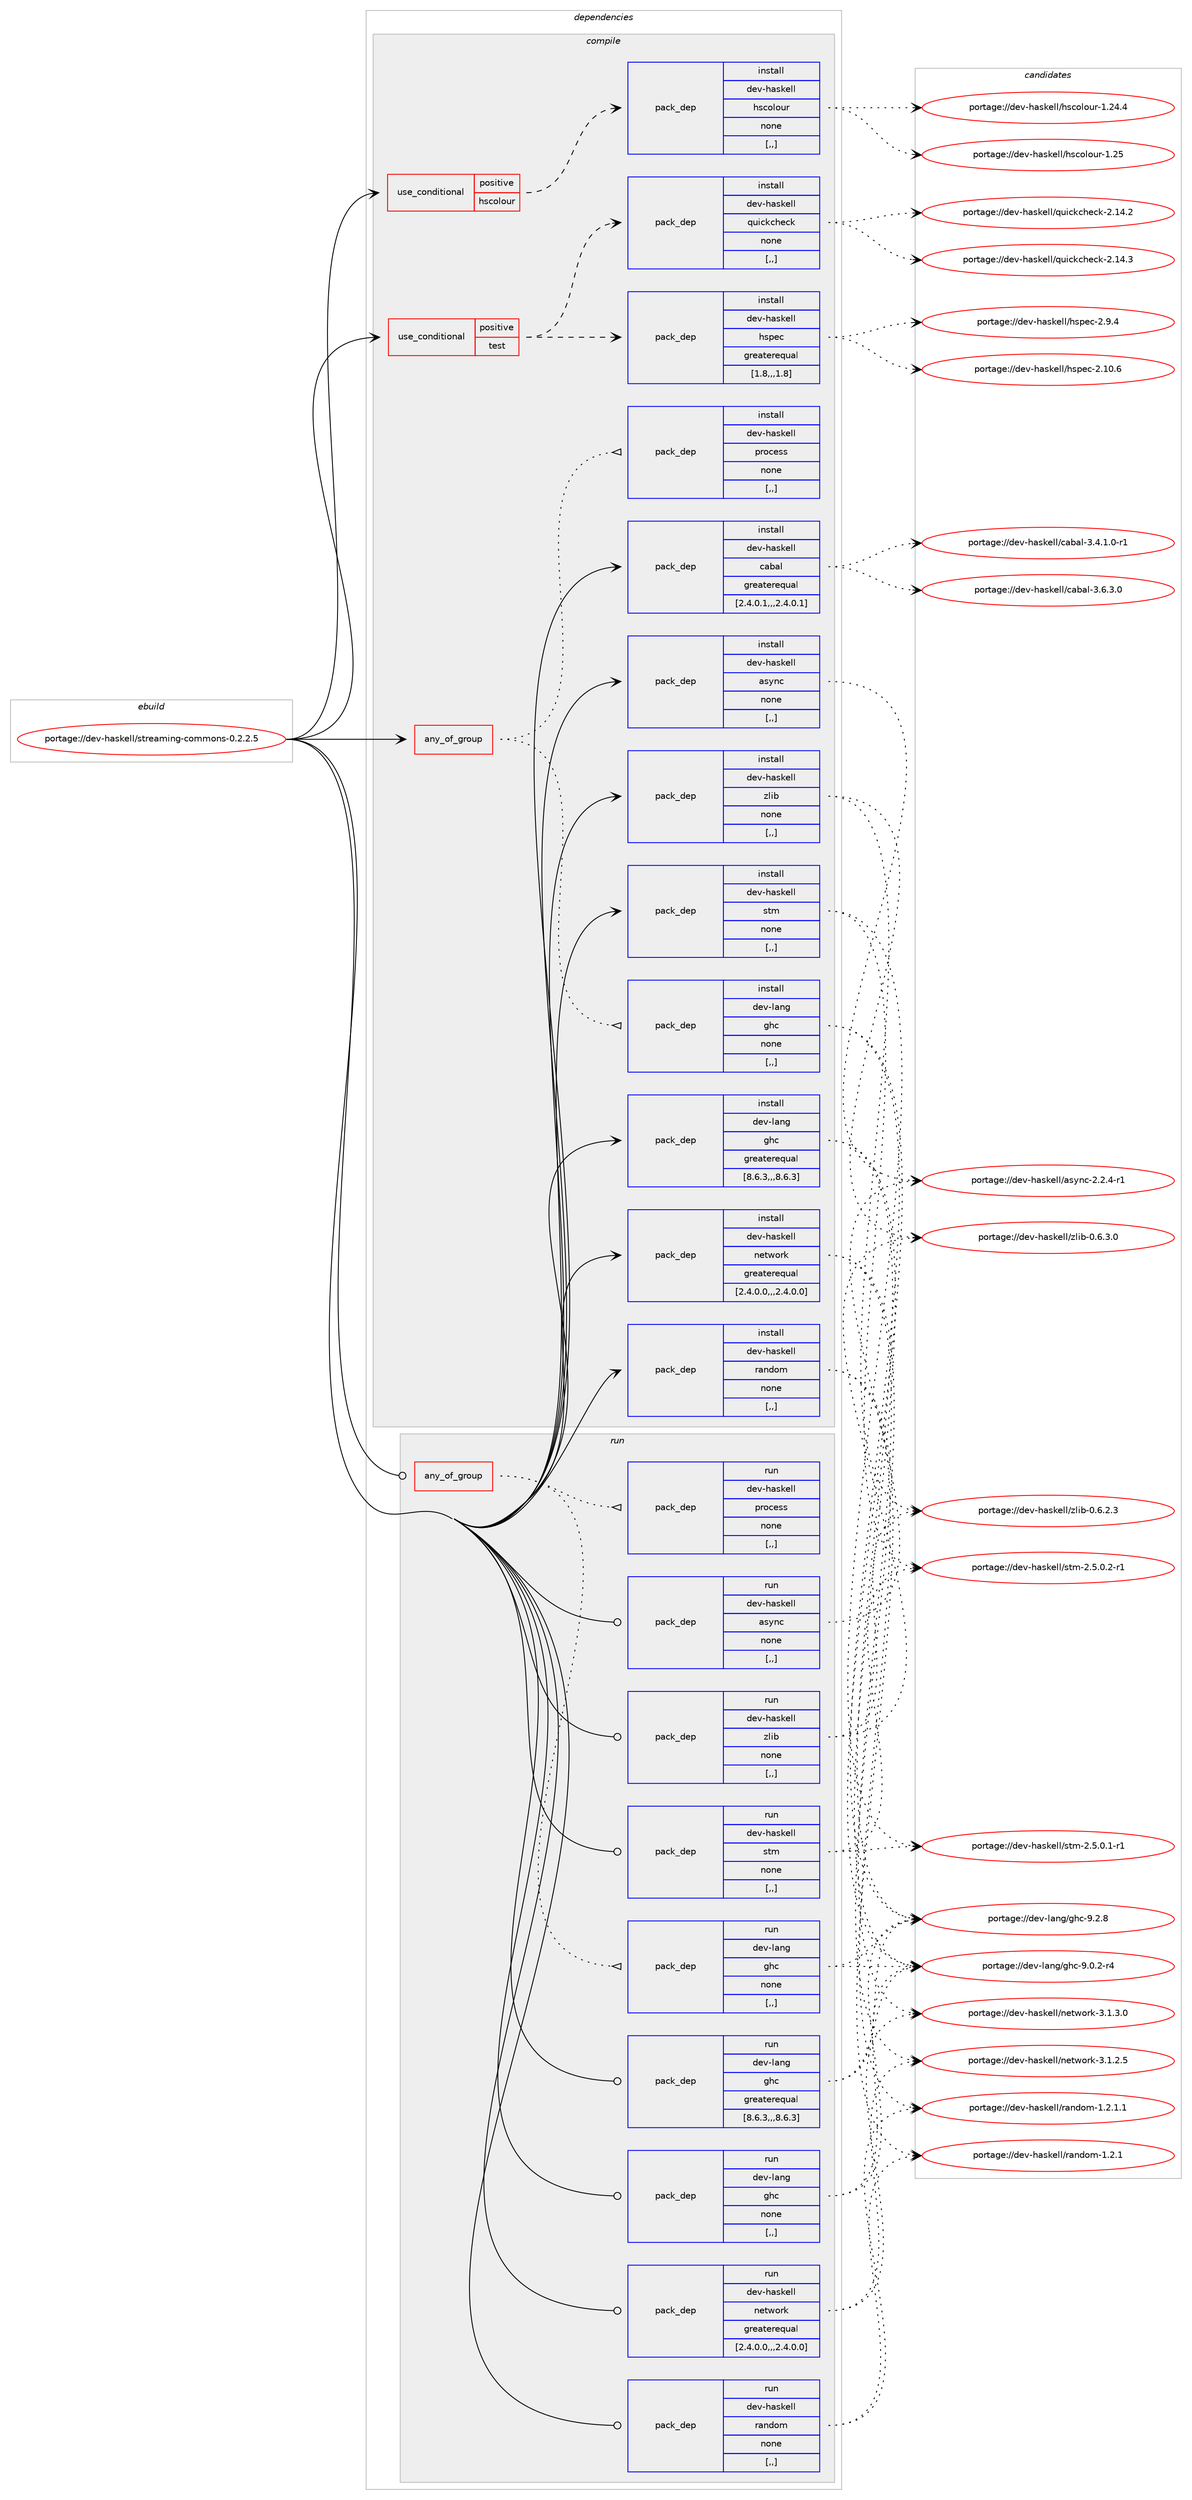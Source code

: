 digraph prolog {

# *************
# Graph options
# *************

newrank=true;
concentrate=true;
compound=true;
graph [rankdir=LR,fontname=Helvetica,fontsize=10,ranksep=1.5];#, ranksep=2.5, nodesep=0.2];
edge  [arrowhead=vee];
node  [fontname=Helvetica,fontsize=10];

# **********
# The ebuild
# **********

subgraph cluster_leftcol {
color=gray;
label=<<i>ebuild</i>>;
id [label="portage://dev-haskell/streaming-commons-0.2.2.5", color=red, width=4, href="../dev-haskell/streaming-commons-0.2.2.5.svg"];
}

# ****************
# The dependencies
# ****************

subgraph cluster_midcol {
color=gray;
label=<<i>dependencies</i>>;
subgraph cluster_compile {
fillcolor="#eeeeee";
style=filled;
label=<<i>compile</i>>;
subgraph any914 {
dependency88418 [label=<<TABLE BORDER="0" CELLBORDER="1" CELLSPACING="0" CELLPADDING="4"><TR><TD CELLPADDING="10">any_of_group</TD></TR></TABLE>>, shape=none, color=red];subgraph pack66349 {
dependency88419 [label=<<TABLE BORDER="0" CELLBORDER="1" CELLSPACING="0" CELLPADDING="4" WIDTH="220"><TR><TD ROWSPAN="6" CELLPADDING="30">pack_dep</TD></TR><TR><TD WIDTH="110">install</TD></TR><TR><TD>dev-lang</TD></TR><TR><TD>ghc</TD></TR><TR><TD>none</TD></TR><TR><TD>[,,]</TD></TR></TABLE>>, shape=none, color=blue];
}
dependency88418:e -> dependency88419:w [weight=20,style="dotted",arrowhead="oinv"];
subgraph pack66350 {
dependency88420 [label=<<TABLE BORDER="0" CELLBORDER="1" CELLSPACING="0" CELLPADDING="4" WIDTH="220"><TR><TD ROWSPAN="6" CELLPADDING="30">pack_dep</TD></TR><TR><TD WIDTH="110">install</TD></TR><TR><TD>dev-haskell</TD></TR><TR><TD>process</TD></TR><TR><TD>none</TD></TR><TR><TD>[,,]</TD></TR></TABLE>>, shape=none, color=blue];
}
dependency88418:e -> dependency88420:w [weight=20,style="dotted",arrowhead="oinv"];
}
id:e -> dependency88418:w [weight=20,style="solid",arrowhead="vee"];
subgraph cond21055 {
dependency88421 [label=<<TABLE BORDER="0" CELLBORDER="1" CELLSPACING="0" CELLPADDING="4"><TR><TD ROWSPAN="3" CELLPADDING="10">use_conditional</TD></TR><TR><TD>positive</TD></TR><TR><TD>hscolour</TD></TR></TABLE>>, shape=none, color=red];
subgraph pack66351 {
dependency88422 [label=<<TABLE BORDER="0" CELLBORDER="1" CELLSPACING="0" CELLPADDING="4" WIDTH="220"><TR><TD ROWSPAN="6" CELLPADDING="30">pack_dep</TD></TR><TR><TD WIDTH="110">install</TD></TR><TR><TD>dev-haskell</TD></TR><TR><TD>hscolour</TD></TR><TR><TD>none</TD></TR><TR><TD>[,,]</TD></TR></TABLE>>, shape=none, color=blue];
}
dependency88421:e -> dependency88422:w [weight=20,style="dashed",arrowhead="vee"];
}
id:e -> dependency88421:w [weight=20,style="solid",arrowhead="vee"];
subgraph cond21056 {
dependency88423 [label=<<TABLE BORDER="0" CELLBORDER="1" CELLSPACING="0" CELLPADDING="4"><TR><TD ROWSPAN="3" CELLPADDING="10">use_conditional</TD></TR><TR><TD>positive</TD></TR><TR><TD>test</TD></TR></TABLE>>, shape=none, color=red];
subgraph pack66352 {
dependency88424 [label=<<TABLE BORDER="0" CELLBORDER="1" CELLSPACING="0" CELLPADDING="4" WIDTH="220"><TR><TD ROWSPAN="6" CELLPADDING="30">pack_dep</TD></TR><TR><TD WIDTH="110">install</TD></TR><TR><TD>dev-haskell</TD></TR><TR><TD>hspec</TD></TR><TR><TD>greaterequal</TD></TR><TR><TD>[1.8,,,1.8]</TD></TR></TABLE>>, shape=none, color=blue];
}
dependency88423:e -> dependency88424:w [weight=20,style="dashed",arrowhead="vee"];
subgraph pack66353 {
dependency88425 [label=<<TABLE BORDER="0" CELLBORDER="1" CELLSPACING="0" CELLPADDING="4" WIDTH="220"><TR><TD ROWSPAN="6" CELLPADDING="30">pack_dep</TD></TR><TR><TD WIDTH="110">install</TD></TR><TR><TD>dev-haskell</TD></TR><TR><TD>quickcheck</TD></TR><TR><TD>none</TD></TR><TR><TD>[,,]</TD></TR></TABLE>>, shape=none, color=blue];
}
dependency88423:e -> dependency88425:w [weight=20,style="dashed",arrowhead="vee"];
}
id:e -> dependency88423:w [weight=20,style="solid",arrowhead="vee"];
subgraph pack66354 {
dependency88426 [label=<<TABLE BORDER="0" CELLBORDER="1" CELLSPACING="0" CELLPADDING="4" WIDTH="220"><TR><TD ROWSPAN="6" CELLPADDING="30">pack_dep</TD></TR><TR><TD WIDTH="110">install</TD></TR><TR><TD>dev-haskell</TD></TR><TR><TD>async</TD></TR><TR><TD>none</TD></TR><TR><TD>[,,]</TD></TR></TABLE>>, shape=none, color=blue];
}
id:e -> dependency88426:w [weight=20,style="solid",arrowhead="vee"];
subgraph pack66355 {
dependency88427 [label=<<TABLE BORDER="0" CELLBORDER="1" CELLSPACING="0" CELLPADDING="4" WIDTH="220"><TR><TD ROWSPAN="6" CELLPADDING="30">pack_dep</TD></TR><TR><TD WIDTH="110">install</TD></TR><TR><TD>dev-haskell</TD></TR><TR><TD>cabal</TD></TR><TR><TD>greaterequal</TD></TR><TR><TD>[2.4.0.1,,,2.4.0.1]</TD></TR></TABLE>>, shape=none, color=blue];
}
id:e -> dependency88427:w [weight=20,style="solid",arrowhead="vee"];
subgraph pack66356 {
dependency88428 [label=<<TABLE BORDER="0" CELLBORDER="1" CELLSPACING="0" CELLPADDING="4" WIDTH="220"><TR><TD ROWSPAN="6" CELLPADDING="30">pack_dep</TD></TR><TR><TD WIDTH="110">install</TD></TR><TR><TD>dev-haskell</TD></TR><TR><TD>network</TD></TR><TR><TD>greaterequal</TD></TR><TR><TD>[2.4.0.0,,,2.4.0.0]</TD></TR></TABLE>>, shape=none, color=blue];
}
id:e -> dependency88428:w [weight=20,style="solid",arrowhead="vee"];
subgraph pack66357 {
dependency88429 [label=<<TABLE BORDER="0" CELLBORDER="1" CELLSPACING="0" CELLPADDING="4" WIDTH="220"><TR><TD ROWSPAN="6" CELLPADDING="30">pack_dep</TD></TR><TR><TD WIDTH="110">install</TD></TR><TR><TD>dev-haskell</TD></TR><TR><TD>random</TD></TR><TR><TD>none</TD></TR><TR><TD>[,,]</TD></TR></TABLE>>, shape=none, color=blue];
}
id:e -> dependency88429:w [weight=20,style="solid",arrowhead="vee"];
subgraph pack66358 {
dependency88430 [label=<<TABLE BORDER="0" CELLBORDER="1" CELLSPACING="0" CELLPADDING="4" WIDTH="220"><TR><TD ROWSPAN="6" CELLPADDING="30">pack_dep</TD></TR><TR><TD WIDTH="110">install</TD></TR><TR><TD>dev-haskell</TD></TR><TR><TD>stm</TD></TR><TR><TD>none</TD></TR><TR><TD>[,,]</TD></TR></TABLE>>, shape=none, color=blue];
}
id:e -> dependency88430:w [weight=20,style="solid",arrowhead="vee"];
subgraph pack66359 {
dependency88431 [label=<<TABLE BORDER="0" CELLBORDER="1" CELLSPACING="0" CELLPADDING="4" WIDTH="220"><TR><TD ROWSPAN="6" CELLPADDING="30">pack_dep</TD></TR><TR><TD WIDTH="110">install</TD></TR><TR><TD>dev-haskell</TD></TR><TR><TD>zlib</TD></TR><TR><TD>none</TD></TR><TR><TD>[,,]</TD></TR></TABLE>>, shape=none, color=blue];
}
id:e -> dependency88431:w [weight=20,style="solid",arrowhead="vee"];
subgraph pack66360 {
dependency88432 [label=<<TABLE BORDER="0" CELLBORDER="1" CELLSPACING="0" CELLPADDING="4" WIDTH="220"><TR><TD ROWSPAN="6" CELLPADDING="30">pack_dep</TD></TR><TR><TD WIDTH="110">install</TD></TR><TR><TD>dev-lang</TD></TR><TR><TD>ghc</TD></TR><TR><TD>greaterequal</TD></TR><TR><TD>[8.6.3,,,8.6.3]</TD></TR></TABLE>>, shape=none, color=blue];
}
id:e -> dependency88432:w [weight=20,style="solid",arrowhead="vee"];
}
subgraph cluster_compileandrun {
fillcolor="#eeeeee";
style=filled;
label=<<i>compile and run</i>>;
}
subgraph cluster_run {
fillcolor="#eeeeee";
style=filled;
label=<<i>run</i>>;
subgraph any915 {
dependency88433 [label=<<TABLE BORDER="0" CELLBORDER="1" CELLSPACING="0" CELLPADDING="4"><TR><TD CELLPADDING="10">any_of_group</TD></TR></TABLE>>, shape=none, color=red];subgraph pack66361 {
dependency88434 [label=<<TABLE BORDER="0" CELLBORDER="1" CELLSPACING="0" CELLPADDING="4" WIDTH="220"><TR><TD ROWSPAN="6" CELLPADDING="30">pack_dep</TD></TR><TR><TD WIDTH="110">run</TD></TR><TR><TD>dev-lang</TD></TR><TR><TD>ghc</TD></TR><TR><TD>none</TD></TR><TR><TD>[,,]</TD></TR></TABLE>>, shape=none, color=blue];
}
dependency88433:e -> dependency88434:w [weight=20,style="dotted",arrowhead="oinv"];
subgraph pack66362 {
dependency88435 [label=<<TABLE BORDER="0" CELLBORDER="1" CELLSPACING="0" CELLPADDING="4" WIDTH="220"><TR><TD ROWSPAN="6" CELLPADDING="30">pack_dep</TD></TR><TR><TD WIDTH="110">run</TD></TR><TR><TD>dev-haskell</TD></TR><TR><TD>process</TD></TR><TR><TD>none</TD></TR><TR><TD>[,,]</TD></TR></TABLE>>, shape=none, color=blue];
}
dependency88433:e -> dependency88435:w [weight=20,style="dotted",arrowhead="oinv"];
}
id:e -> dependency88433:w [weight=20,style="solid",arrowhead="odot"];
subgraph pack66363 {
dependency88436 [label=<<TABLE BORDER="0" CELLBORDER="1" CELLSPACING="0" CELLPADDING="4" WIDTH="220"><TR><TD ROWSPAN="6" CELLPADDING="30">pack_dep</TD></TR><TR><TD WIDTH="110">run</TD></TR><TR><TD>dev-haskell</TD></TR><TR><TD>async</TD></TR><TR><TD>none</TD></TR><TR><TD>[,,]</TD></TR></TABLE>>, shape=none, color=blue];
}
id:e -> dependency88436:w [weight=20,style="solid",arrowhead="odot"];
subgraph pack66364 {
dependency88437 [label=<<TABLE BORDER="0" CELLBORDER="1" CELLSPACING="0" CELLPADDING="4" WIDTH="220"><TR><TD ROWSPAN="6" CELLPADDING="30">pack_dep</TD></TR><TR><TD WIDTH="110">run</TD></TR><TR><TD>dev-haskell</TD></TR><TR><TD>network</TD></TR><TR><TD>greaterequal</TD></TR><TR><TD>[2.4.0.0,,,2.4.0.0]</TD></TR></TABLE>>, shape=none, color=blue];
}
id:e -> dependency88437:w [weight=20,style="solid",arrowhead="odot"];
subgraph pack66365 {
dependency88438 [label=<<TABLE BORDER="0" CELLBORDER="1" CELLSPACING="0" CELLPADDING="4" WIDTH="220"><TR><TD ROWSPAN="6" CELLPADDING="30">pack_dep</TD></TR><TR><TD WIDTH="110">run</TD></TR><TR><TD>dev-haskell</TD></TR><TR><TD>random</TD></TR><TR><TD>none</TD></TR><TR><TD>[,,]</TD></TR></TABLE>>, shape=none, color=blue];
}
id:e -> dependency88438:w [weight=20,style="solid",arrowhead="odot"];
subgraph pack66366 {
dependency88439 [label=<<TABLE BORDER="0" CELLBORDER="1" CELLSPACING="0" CELLPADDING="4" WIDTH="220"><TR><TD ROWSPAN="6" CELLPADDING="30">pack_dep</TD></TR><TR><TD WIDTH="110">run</TD></TR><TR><TD>dev-haskell</TD></TR><TR><TD>stm</TD></TR><TR><TD>none</TD></TR><TR><TD>[,,]</TD></TR></TABLE>>, shape=none, color=blue];
}
id:e -> dependency88439:w [weight=20,style="solid",arrowhead="odot"];
subgraph pack66367 {
dependency88440 [label=<<TABLE BORDER="0" CELLBORDER="1" CELLSPACING="0" CELLPADDING="4" WIDTH="220"><TR><TD ROWSPAN="6" CELLPADDING="30">pack_dep</TD></TR><TR><TD WIDTH="110">run</TD></TR><TR><TD>dev-haskell</TD></TR><TR><TD>zlib</TD></TR><TR><TD>none</TD></TR><TR><TD>[,,]</TD></TR></TABLE>>, shape=none, color=blue];
}
id:e -> dependency88440:w [weight=20,style="solid",arrowhead="odot"];
subgraph pack66368 {
dependency88441 [label=<<TABLE BORDER="0" CELLBORDER="1" CELLSPACING="0" CELLPADDING="4" WIDTH="220"><TR><TD ROWSPAN="6" CELLPADDING="30">pack_dep</TD></TR><TR><TD WIDTH="110">run</TD></TR><TR><TD>dev-lang</TD></TR><TR><TD>ghc</TD></TR><TR><TD>greaterequal</TD></TR><TR><TD>[8.6.3,,,8.6.3]</TD></TR></TABLE>>, shape=none, color=blue];
}
id:e -> dependency88441:w [weight=20,style="solid",arrowhead="odot"];
subgraph pack66369 {
dependency88442 [label=<<TABLE BORDER="0" CELLBORDER="1" CELLSPACING="0" CELLPADDING="4" WIDTH="220"><TR><TD ROWSPAN="6" CELLPADDING="30">pack_dep</TD></TR><TR><TD WIDTH="110">run</TD></TR><TR><TD>dev-lang</TD></TR><TR><TD>ghc</TD></TR><TR><TD>none</TD></TR><TR><TD>[,,]</TD></TR></TABLE>>, shape=none, color=blue];
}
id:e -> dependency88442:w [weight=20,style="solid",arrowhead="odot"];
}
}

# **************
# The candidates
# **************

subgraph cluster_choices {
rank=same;
color=gray;
label=<<i>candidates</i>>;

subgraph choice66349 {
color=black;
nodesep=1;
choice10010111845108971101034710310499455746504656 [label="portage://dev-lang/ghc-9.2.8", color=red, width=4,href="../dev-lang/ghc-9.2.8.svg"];
choice100101118451089711010347103104994557464846504511452 [label="portage://dev-lang/ghc-9.0.2-r4", color=red, width=4,href="../dev-lang/ghc-9.0.2-r4.svg"];
dependency88419:e -> choice10010111845108971101034710310499455746504656:w [style=dotted,weight="100"];
dependency88419:e -> choice100101118451089711010347103104994557464846504511452:w [style=dotted,weight="100"];
}
subgraph choice66350 {
color=black;
nodesep=1;
}
subgraph choice66351 {
color=black;
nodesep=1;
choice100101118451049711510710110810847104115991111081111171144549465053 [label="portage://dev-haskell/hscolour-1.25", color=red, width=4,href="../dev-haskell/hscolour-1.25.svg"];
choice1001011184510497115107101108108471041159911110811111711445494650524652 [label="portage://dev-haskell/hscolour-1.24.4", color=red, width=4,href="../dev-haskell/hscolour-1.24.4.svg"];
dependency88422:e -> choice100101118451049711510710110810847104115991111081111171144549465053:w [style=dotted,weight="100"];
dependency88422:e -> choice1001011184510497115107101108108471041159911110811111711445494650524652:w [style=dotted,weight="100"];
}
subgraph choice66352 {
color=black;
nodesep=1;
choice1001011184510497115107101108108471041151121019945504649484654 [label="portage://dev-haskell/hspec-2.10.6", color=red, width=4,href="../dev-haskell/hspec-2.10.6.svg"];
choice10010111845104971151071011081084710411511210199455046574652 [label="portage://dev-haskell/hspec-2.9.4", color=red, width=4,href="../dev-haskell/hspec-2.9.4.svg"];
dependency88424:e -> choice1001011184510497115107101108108471041151121019945504649484654:w [style=dotted,weight="100"];
dependency88424:e -> choice10010111845104971151071011081084710411511210199455046574652:w [style=dotted,weight="100"];
}
subgraph choice66353 {
color=black;
nodesep=1;
choice10010111845104971151071011081084711311710599107991041019910745504649524651 [label="portage://dev-haskell/quickcheck-2.14.3", color=red, width=4,href="../dev-haskell/quickcheck-2.14.3.svg"];
choice10010111845104971151071011081084711311710599107991041019910745504649524650 [label="portage://dev-haskell/quickcheck-2.14.2", color=red, width=4,href="../dev-haskell/quickcheck-2.14.2.svg"];
dependency88425:e -> choice10010111845104971151071011081084711311710599107991041019910745504649524651:w [style=dotted,weight="100"];
dependency88425:e -> choice10010111845104971151071011081084711311710599107991041019910745504649524650:w [style=dotted,weight="100"];
}
subgraph choice66354 {
color=black;
nodesep=1;
choice10010111845104971151071011081084797115121110994550465046524511449 [label="portage://dev-haskell/async-2.2.4-r1", color=red, width=4,href="../dev-haskell/async-2.2.4-r1.svg"];
dependency88426:e -> choice10010111845104971151071011081084797115121110994550465046524511449:w [style=dotted,weight="100"];
}
subgraph choice66355 {
color=black;
nodesep=1;
choice100101118451049711510710110810847999798971084551465446514648 [label="portage://dev-haskell/cabal-3.6.3.0", color=red, width=4,href="../dev-haskell/cabal-3.6.3.0.svg"];
choice1001011184510497115107101108108479997989710845514652464946484511449 [label="portage://dev-haskell/cabal-3.4.1.0-r1", color=red, width=4,href="../dev-haskell/cabal-3.4.1.0-r1.svg"];
dependency88427:e -> choice100101118451049711510710110810847999798971084551465446514648:w [style=dotted,weight="100"];
dependency88427:e -> choice1001011184510497115107101108108479997989710845514652464946484511449:w [style=dotted,weight="100"];
}
subgraph choice66356 {
color=black;
nodesep=1;
choice1001011184510497115107101108108471101011161191111141074551464946514648 [label="portage://dev-haskell/network-3.1.3.0", color=red, width=4,href="../dev-haskell/network-3.1.3.0.svg"];
choice1001011184510497115107101108108471101011161191111141074551464946504653 [label="portage://dev-haskell/network-3.1.2.5", color=red, width=4,href="../dev-haskell/network-3.1.2.5.svg"];
dependency88428:e -> choice1001011184510497115107101108108471101011161191111141074551464946514648:w [style=dotted,weight="100"];
dependency88428:e -> choice1001011184510497115107101108108471101011161191111141074551464946504653:w [style=dotted,weight="100"];
}
subgraph choice66357 {
color=black;
nodesep=1;
choice100101118451049711510710110810847114971101001111094549465046494649 [label="portage://dev-haskell/random-1.2.1.1", color=red, width=4,href="../dev-haskell/random-1.2.1.1.svg"];
choice10010111845104971151071011081084711497110100111109454946504649 [label="portage://dev-haskell/random-1.2.1", color=red, width=4,href="../dev-haskell/random-1.2.1.svg"];
dependency88429:e -> choice100101118451049711510710110810847114971101001111094549465046494649:w [style=dotted,weight="100"];
dependency88429:e -> choice10010111845104971151071011081084711497110100111109454946504649:w [style=dotted,weight="100"];
}
subgraph choice66358 {
color=black;
nodesep=1;
choice10010111845104971151071011081084711511610945504653464846504511449 [label="portage://dev-haskell/stm-2.5.0.2-r1", color=red, width=4,href="../dev-haskell/stm-2.5.0.2-r1.svg"];
choice10010111845104971151071011081084711511610945504653464846494511449 [label="portage://dev-haskell/stm-2.5.0.1-r1", color=red, width=4,href="../dev-haskell/stm-2.5.0.1-r1.svg"];
dependency88430:e -> choice10010111845104971151071011081084711511610945504653464846504511449:w [style=dotted,weight="100"];
dependency88430:e -> choice10010111845104971151071011081084711511610945504653464846494511449:w [style=dotted,weight="100"];
}
subgraph choice66359 {
color=black;
nodesep=1;
choice100101118451049711510710110810847122108105984548465446514648 [label="portage://dev-haskell/zlib-0.6.3.0", color=red, width=4,href="../dev-haskell/zlib-0.6.3.0.svg"];
choice100101118451049711510710110810847122108105984548465446504651 [label="portage://dev-haskell/zlib-0.6.2.3", color=red, width=4,href="../dev-haskell/zlib-0.6.2.3.svg"];
dependency88431:e -> choice100101118451049711510710110810847122108105984548465446514648:w [style=dotted,weight="100"];
dependency88431:e -> choice100101118451049711510710110810847122108105984548465446504651:w [style=dotted,weight="100"];
}
subgraph choice66360 {
color=black;
nodesep=1;
choice10010111845108971101034710310499455746504656 [label="portage://dev-lang/ghc-9.2.8", color=red, width=4,href="../dev-lang/ghc-9.2.8.svg"];
choice100101118451089711010347103104994557464846504511452 [label="portage://dev-lang/ghc-9.0.2-r4", color=red, width=4,href="../dev-lang/ghc-9.0.2-r4.svg"];
dependency88432:e -> choice10010111845108971101034710310499455746504656:w [style=dotted,weight="100"];
dependency88432:e -> choice100101118451089711010347103104994557464846504511452:w [style=dotted,weight="100"];
}
subgraph choice66361 {
color=black;
nodesep=1;
choice10010111845108971101034710310499455746504656 [label="portage://dev-lang/ghc-9.2.8", color=red, width=4,href="../dev-lang/ghc-9.2.8.svg"];
choice100101118451089711010347103104994557464846504511452 [label="portage://dev-lang/ghc-9.0.2-r4", color=red, width=4,href="../dev-lang/ghc-9.0.2-r4.svg"];
dependency88434:e -> choice10010111845108971101034710310499455746504656:w [style=dotted,weight="100"];
dependency88434:e -> choice100101118451089711010347103104994557464846504511452:w [style=dotted,weight="100"];
}
subgraph choice66362 {
color=black;
nodesep=1;
}
subgraph choice66363 {
color=black;
nodesep=1;
choice10010111845104971151071011081084797115121110994550465046524511449 [label="portage://dev-haskell/async-2.2.4-r1", color=red, width=4,href="../dev-haskell/async-2.2.4-r1.svg"];
dependency88436:e -> choice10010111845104971151071011081084797115121110994550465046524511449:w [style=dotted,weight="100"];
}
subgraph choice66364 {
color=black;
nodesep=1;
choice1001011184510497115107101108108471101011161191111141074551464946514648 [label="portage://dev-haskell/network-3.1.3.0", color=red, width=4,href="../dev-haskell/network-3.1.3.0.svg"];
choice1001011184510497115107101108108471101011161191111141074551464946504653 [label="portage://dev-haskell/network-3.1.2.5", color=red, width=4,href="../dev-haskell/network-3.1.2.5.svg"];
dependency88437:e -> choice1001011184510497115107101108108471101011161191111141074551464946514648:w [style=dotted,weight="100"];
dependency88437:e -> choice1001011184510497115107101108108471101011161191111141074551464946504653:w [style=dotted,weight="100"];
}
subgraph choice66365 {
color=black;
nodesep=1;
choice100101118451049711510710110810847114971101001111094549465046494649 [label="portage://dev-haskell/random-1.2.1.1", color=red, width=4,href="../dev-haskell/random-1.2.1.1.svg"];
choice10010111845104971151071011081084711497110100111109454946504649 [label="portage://dev-haskell/random-1.2.1", color=red, width=4,href="../dev-haskell/random-1.2.1.svg"];
dependency88438:e -> choice100101118451049711510710110810847114971101001111094549465046494649:w [style=dotted,weight="100"];
dependency88438:e -> choice10010111845104971151071011081084711497110100111109454946504649:w [style=dotted,weight="100"];
}
subgraph choice66366 {
color=black;
nodesep=1;
choice10010111845104971151071011081084711511610945504653464846504511449 [label="portage://dev-haskell/stm-2.5.0.2-r1", color=red, width=4,href="../dev-haskell/stm-2.5.0.2-r1.svg"];
choice10010111845104971151071011081084711511610945504653464846494511449 [label="portage://dev-haskell/stm-2.5.0.1-r1", color=red, width=4,href="../dev-haskell/stm-2.5.0.1-r1.svg"];
dependency88439:e -> choice10010111845104971151071011081084711511610945504653464846504511449:w [style=dotted,weight="100"];
dependency88439:e -> choice10010111845104971151071011081084711511610945504653464846494511449:w [style=dotted,weight="100"];
}
subgraph choice66367 {
color=black;
nodesep=1;
choice100101118451049711510710110810847122108105984548465446514648 [label="portage://dev-haskell/zlib-0.6.3.0", color=red, width=4,href="../dev-haskell/zlib-0.6.3.0.svg"];
choice100101118451049711510710110810847122108105984548465446504651 [label="portage://dev-haskell/zlib-0.6.2.3", color=red, width=4,href="../dev-haskell/zlib-0.6.2.3.svg"];
dependency88440:e -> choice100101118451049711510710110810847122108105984548465446514648:w [style=dotted,weight="100"];
dependency88440:e -> choice100101118451049711510710110810847122108105984548465446504651:w [style=dotted,weight="100"];
}
subgraph choice66368 {
color=black;
nodesep=1;
choice10010111845108971101034710310499455746504656 [label="portage://dev-lang/ghc-9.2.8", color=red, width=4,href="../dev-lang/ghc-9.2.8.svg"];
choice100101118451089711010347103104994557464846504511452 [label="portage://dev-lang/ghc-9.0.2-r4", color=red, width=4,href="../dev-lang/ghc-9.0.2-r4.svg"];
dependency88441:e -> choice10010111845108971101034710310499455746504656:w [style=dotted,weight="100"];
dependency88441:e -> choice100101118451089711010347103104994557464846504511452:w [style=dotted,weight="100"];
}
subgraph choice66369 {
color=black;
nodesep=1;
choice10010111845108971101034710310499455746504656 [label="portage://dev-lang/ghc-9.2.8", color=red, width=4,href="../dev-lang/ghc-9.2.8.svg"];
choice100101118451089711010347103104994557464846504511452 [label="portage://dev-lang/ghc-9.0.2-r4", color=red, width=4,href="../dev-lang/ghc-9.0.2-r4.svg"];
dependency88442:e -> choice10010111845108971101034710310499455746504656:w [style=dotted,weight="100"];
dependency88442:e -> choice100101118451089711010347103104994557464846504511452:w [style=dotted,weight="100"];
}
}

}
